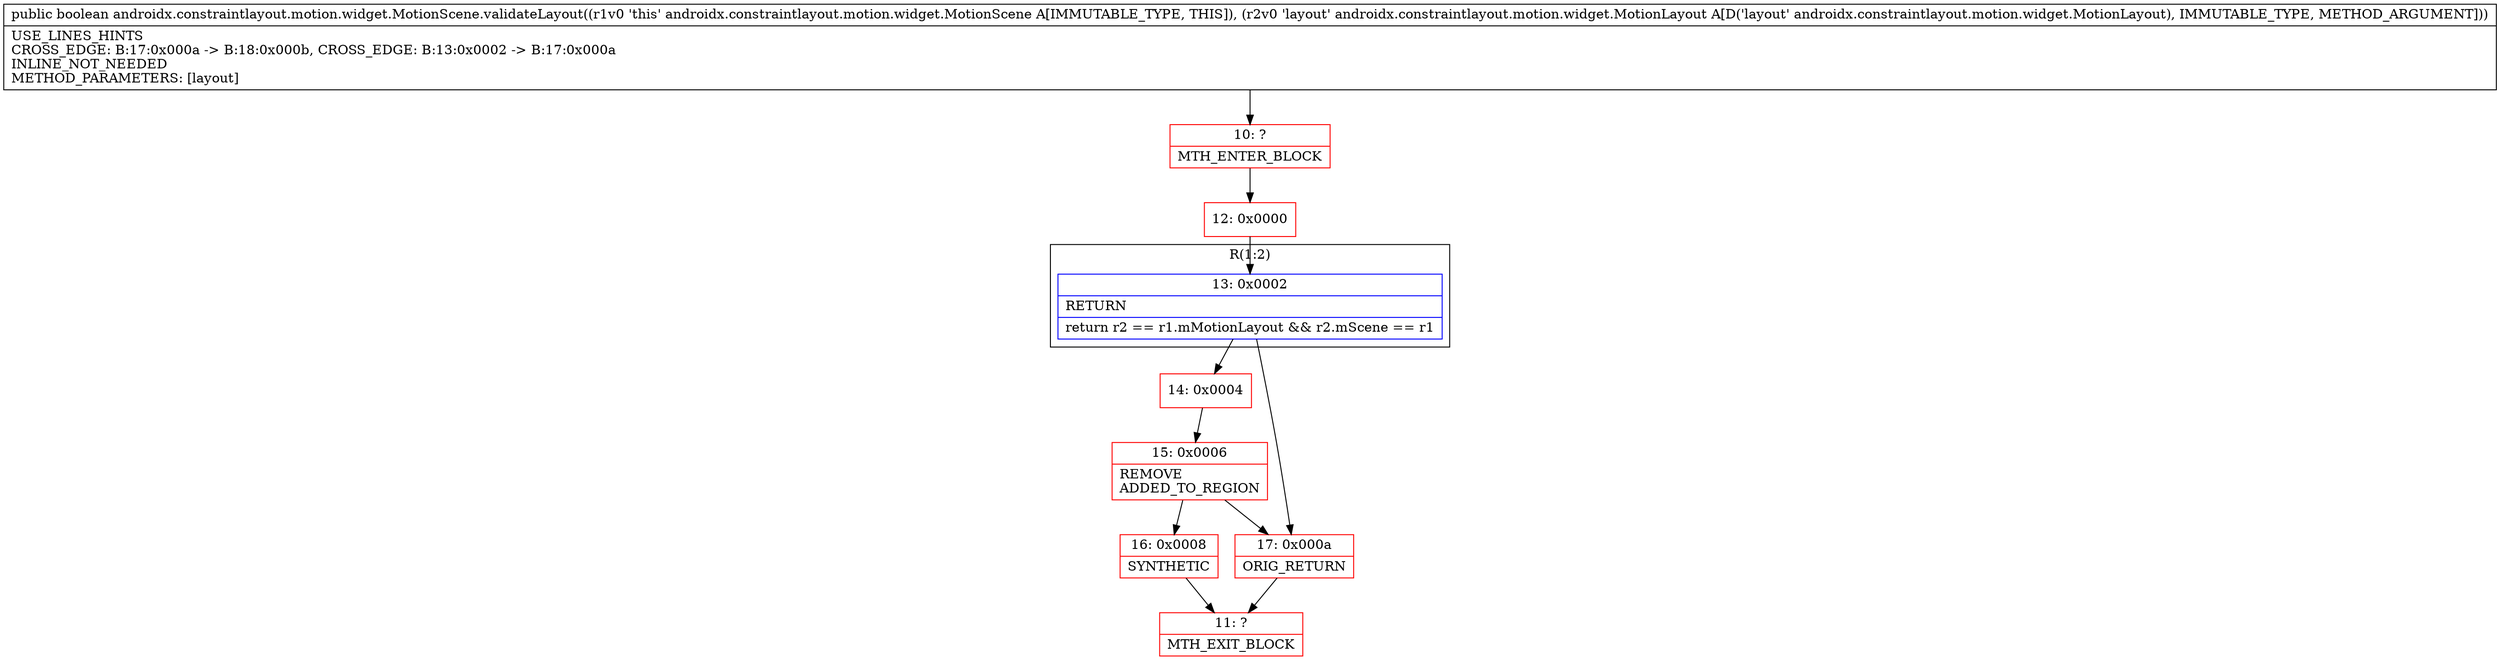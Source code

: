 digraph "CFG forandroidx.constraintlayout.motion.widget.MotionScene.validateLayout(Landroidx\/constraintlayout\/motion\/widget\/MotionLayout;)Z" {
subgraph cluster_Region_1393381352 {
label = "R(1:2)";
node [shape=record,color=blue];
Node_13 [shape=record,label="{13\:\ 0x0002|RETURN\l|return r2 == r1.mMotionLayout && r2.mScene == r1\l}"];
}
Node_10 [shape=record,color=red,label="{10\:\ ?|MTH_ENTER_BLOCK\l}"];
Node_12 [shape=record,color=red,label="{12\:\ 0x0000}"];
Node_14 [shape=record,color=red,label="{14\:\ 0x0004}"];
Node_15 [shape=record,color=red,label="{15\:\ 0x0006|REMOVE\lADDED_TO_REGION\l}"];
Node_16 [shape=record,color=red,label="{16\:\ 0x0008|SYNTHETIC\l}"];
Node_11 [shape=record,color=red,label="{11\:\ ?|MTH_EXIT_BLOCK\l}"];
Node_17 [shape=record,color=red,label="{17\:\ 0x000a|ORIG_RETURN\l}"];
MethodNode[shape=record,label="{public boolean androidx.constraintlayout.motion.widget.MotionScene.validateLayout((r1v0 'this' androidx.constraintlayout.motion.widget.MotionScene A[IMMUTABLE_TYPE, THIS]), (r2v0 'layout' androidx.constraintlayout.motion.widget.MotionLayout A[D('layout' androidx.constraintlayout.motion.widget.MotionLayout), IMMUTABLE_TYPE, METHOD_ARGUMENT]))  | USE_LINES_HINTS\lCROSS_EDGE: B:17:0x000a \-\> B:18:0x000b, CROSS_EDGE: B:13:0x0002 \-\> B:17:0x000a\lINLINE_NOT_NEEDED\lMETHOD_PARAMETERS: [layout]\l}"];
MethodNode -> Node_10;Node_13 -> Node_14;
Node_13 -> Node_17;
Node_10 -> Node_12;
Node_12 -> Node_13;
Node_14 -> Node_15;
Node_15 -> Node_16;
Node_15 -> Node_17;
Node_16 -> Node_11;
Node_17 -> Node_11;
}

